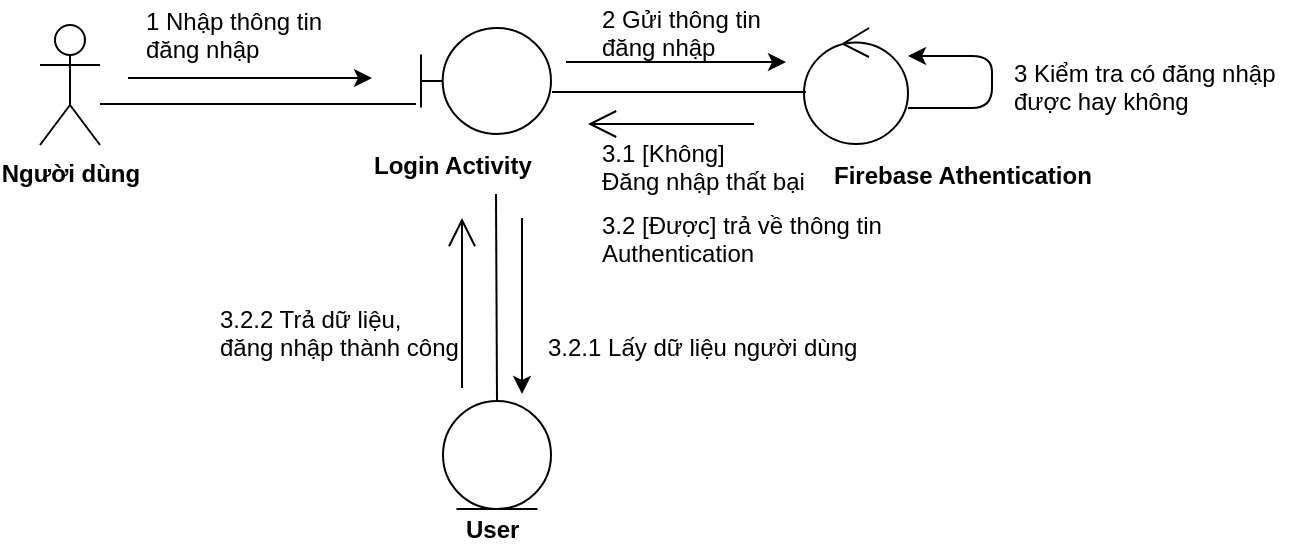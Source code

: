 <mxfile version="10.7.5" type="device"><diagram id="w3C4QUO1yhka0z2PMHqf" name="Page-1"><mxGraphModel dx="824" dy="496" grid="0" gridSize="10" guides="1" tooltips="1" connect="1" arrows="1" fold="1" page="0" pageScale="1" pageWidth="850" pageHeight="1100" math="0" shadow="0"><root><mxCell id="0"/><mxCell id="1" parent="0"/><mxCell id="lGTmgRn-pwPCFC8aHeE3-1" value="Người dùng" style="shape=umlActor;verticalLabelPosition=bottom;labelBackgroundColor=#ffffff;verticalAlign=top;html=1;outlineConnect=0;fontStyle=1" parent="1" vertex="1"><mxGeometry x="50" y="46.5" width="30" height="60" as="geometry"/></mxCell><mxCell id="lGTmgRn-pwPCFC8aHeE3-2" value="" style="ellipse;shape=umlControl;whiteSpace=wrap;html=1;strokeColor=#000000;" parent="1" vertex="1"><mxGeometry x="432" y="48" width="52" height="58" as="geometry"/></mxCell><mxCell id="lGTmgRn-pwPCFC8aHeE3-3" value="Firebase Athentication" style="text;html=1;resizable=0;points=[];autosize=1;align=left;verticalAlign=top;spacingTop=-4;fontStyle=1" parent="1" vertex="1"><mxGeometry x="445" y="111.5" width="129" height="14" as="geometry"/></mxCell><mxCell id="lGTmgRn-pwPCFC8aHeE3-4" value="" style="shape=umlBoundary;whiteSpace=wrap;html=1;strokeColor=#000000;" parent="1" vertex="1"><mxGeometry x="240.5" y="48" width="65" height="53" as="geometry"/></mxCell><mxCell id="lGTmgRn-pwPCFC8aHeE3-5" value="Login Activity" style="text;html=1;resizable=0;points=[];autosize=1;align=left;verticalAlign=top;spacingTop=-4;fontStyle=1" parent="1" vertex="1"><mxGeometry x="215" y="106.5" width="81" height="14" as="geometry"/></mxCell><mxCell id="lGTmgRn-pwPCFC8aHeE3-6" value="" style="ellipse;shape=umlEntity;whiteSpace=wrap;html=1;strokeColor=#000000;" parent="1" vertex="1"><mxGeometry x="251.5" y="234.5" width="54" height="54" as="geometry"/></mxCell><mxCell id="lGTmgRn-pwPCFC8aHeE3-7" value="User" style="text;html=1;resizable=0;points=[];autosize=1;align=left;verticalAlign=top;spacingTop=-4;fontStyle=1" parent="1" vertex="1"><mxGeometry x="261" y="288.5" width="35" height="14" as="geometry"/></mxCell><mxCell id="50tT9vxqS-5I81oisfth-1" value="" style="endArrow=none;html=1;entryX=-0.038;entryY=0.717;entryDx=0;entryDy=0;entryPerimeter=0;" edge="1" parent="1" target="lGTmgRn-pwPCFC8aHeE3-4"><mxGeometry width="50" height="50" relative="1" as="geometry"><mxPoint x="80" y="86" as="sourcePoint"/><mxPoint x="182" y="52" as="targetPoint"/></mxGeometry></mxCell><mxCell id="50tT9vxqS-5I81oisfth-2" value="" style="endArrow=none;html=1;entryX=0.019;entryY=0.552;entryDx=0;entryDy=0;entryPerimeter=0;" edge="1" parent="1" target="lGTmgRn-pwPCFC8aHeE3-2"><mxGeometry width="50" height="50" relative="1" as="geometry"><mxPoint x="306" y="80" as="sourcePoint"/><mxPoint x="394" y="6" as="targetPoint"/></mxGeometry></mxCell><mxCell id="50tT9vxqS-5I81oisfth-3" value="" style="endArrow=none;html=1;exitX=0.5;exitY=0;exitDx=0;exitDy=0;" edge="1" parent="1" source="lGTmgRn-pwPCFC8aHeE3-6"><mxGeometry width="50" height="50" relative="1" as="geometry"><mxPoint x="246" y="189" as="sourcePoint"/><mxPoint x="278" y="131" as="targetPoint"/></mxGeometry></mxCell><mxCell id="50tT9vxqS-5I81oisfth-4" value="" style="endArrow=classic;html=1;" edge="1" parent="1"><mxGeometry width="50" height="50" relative="1" as="geometry"><mxPoint x="94" y="73" as="sourcePoint"/><mxPoint x="216" y="73" as="targetPoint"/></mxGeometry></mxCell><mxCell id="50tT9vxqS-5I81oisfth-5" value="" style="endArrow=classic;html=1;" edge="1" parent="1"><mxGeometry width="50" height="50" relative="1" as="geometry"><mxPoint x="313" y="65" as="sourcePoint"/><mxPoint x="423" y="65" as="targetPoint"/></mxGeometry></mxCell><mxCell id="50tT9vxqS-5I81oisfth-7" value="" style="endArrow=classic;html=1;exitX=1;exitY=0.69;exitDx=0;exitDy=0;exitPerimeter=0;" edge="1" parent="1" source="lGTmgRn-pwPCFC8aHeE3-2"><mxGeometry width="50" height="50" relative="1" as="geometry"><mxPoint x="515" y="112" as="sourcePoint"/><mxPoint x="484" y="62" as="targetPoint"/><Array as="points"><mxPoint x="526" y="88"/><mxPoint x="526" y="62"/></Array></mxGeometry></mxCell><mxCell id="50tT9vxqS-5I81oisfth-8" value="3 Kiểm tra có đăng nhập &lt;br&gt;được hay không" style="text;html=1;resizable=0;points=[];autosize=1;align=left;verticalAlign=top;spacingTop=-4;" vertex="1" parent="1"><mxGeometry x="534.5" y="60.5" width="144" height="28" as="geometry"/></mxCell><mxCell id="50tT9vxqS-5I81oisfth-10" value="" style="endArrow=open;endFill=1;endSize=12;html=1;" edge="1" parent="1"><mxGeometry width="160" relative="1" as="geometry"><mxPoint x="407" y="96" as="sourcePoint"/><mxPoint x="324" y="96" as="targetPoint"/></mxGeometry></mxCell><mxCell id="50tT9vxqS-5I81oisfth-12" value="" style="endArrow=classic;html=1;" edge="1" parent="1"><mxGeometry width="50" height="50" relative="1" as="geometry"><mxPoint x="291" y="143" as="sourcePoint"/><mxPoint x="291" y="231" as="targetPoint"/></mxGeometry></mxCell><mxCell id="50tT9vxqS-5I81oisfth-13" value="" style="endArrow=open;endFill=1;endSize=12;html=1;" edge="1" parent="1"><mxGeometry width="160" relative="1" as="geometry"><mxPoint x="261" y="228" as="sourcePoint"/><mxPoint x="261" y="143" as="targetPoint"/></mxGeometry></mxCell><mxCell id="50tT9vxqS-5I81oisfth-14" value="1 Nhập thông tin&amp;nbsp;&lt;br&gt;đăng nhập&lt;br&gt;" style="text;html=1;resizable=0;points=[];autosize=1;align=left;verticalAlign=top;spacingTop=-4;" vertex="1" parent="1"><mxGeometry x="101" y="35" width="101" height="28" as="geometry"/></mxCell><mxCell id="50tT9vxqS-5I81oisfth-15" value="2 Gửi thông tin&amp;nbsp;&lt;br&gt;đăng nhập&lt;br&gt;" style="text;html=1;resizable=0;points=[];autosize=1;align=left;verticalAlign=top;spacingTop=-4;" vertex="1" parent="1"><mxGeometry x="329" y="34" width="93" height="28" as="geometry"/></mxCell><mxCell id="50tT9vxqS-5I81oisfth-16" value="3.1 [Không]&lt;br&gt;Đăng nhập thất bại&lt;br&gt;" style="text;html=1;resizable=0;points=[];autosize=1;align=left;verticalAlign=top;spacingTop=-4;" vertex="1" parent="1"><mxGeometry x="329" y="101" width="111" height="28" as="geometry"/></mxCell><mxCell id="50tT9vxqS-5I81oisfth-17" value="3.2 [Được] trả về thông tin&lt;br&gt;Authentication&lt;br&gt;" style="text;html=1;resizable=0;points=[];autosize=1;align=left;verticalAlign=top;spacingTop=-4;" vertex="1" parent="1"><mxGeometry x="329" y="137" width="150" height="28" as="geometry"/></mxCell><mxCell id="50tT9vxqS-5I81oisfth-18" value="3.2.1 Lấy dữ liệu người dùng" style="text;html=1;resizable=0;points=[];autosize=1;align=left;verticalAlign=top;spacingTop=-4;" vertex="1" parent="1"><mxGeometry x="302" y="198" width="165" height="14" as="geometry"/></mxCell><mxCell id="50tT9vxqS-5I81oisfth-19" value="3.2.2 Trả dữ liệu,&lt;br&gt;đăng nhập thành công&lt;br&gt;" style="text;html=1;resizable=0;points=[];autosize=1;align=left;verticalAlign=top;spacingTop=-4;" vertex="1" parent="1"><mxGeometry x="137.5" y="184" width="129" height="28" as="geometry"/></mxCell></root></mxGraphModel></diagram></mxfile>